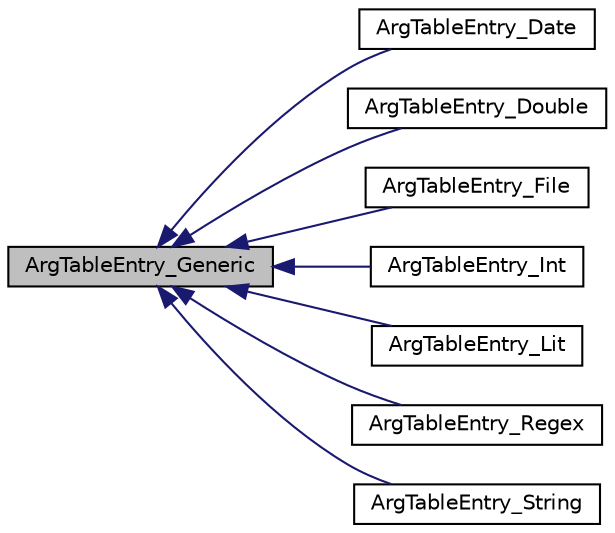 digraph "ArgTableEntry_Generic"
{
  edge [fontname="Helvetica",fontsize="10",labelfontname="Helvetica",labelfontsize="10"];
  node [fontname="Helvetica",fontsize="10",shape=record];
  rankdir="LR";
  Node0 [label="ArgTableEntry_Generic",height=0.2,width=0.4,color="black", fillcolor="grey75", style="filled", fontcolor="black"];
  Node0 -> Node1 [dir="back",color="midnightblue",fontsize="10",style="solid",fontname="Helvetica"];
  Node1 [label="ArgTableEntry_Date",height=0.2,width=0.4,color="black", fillcolor="white", style="filled",URL="$class_arg_table_entry___date.html"];
  Node0 -> Node2 [dir="back",color="midnightblue",fontsize="10",style="solid",fontname="Helvetica"];
  Node2 [label="ArgTableEntry_Double",height=0.2,width=0.4,color="black", fillcolor="white", style="filled",URL="$class_arg_table_entry___double.html"];
  Node0 -> Node3 [dir="back",color="midnightblue",fontsize="10",style="solid",fontname="Helvetica"];
  Node3 [label="ArgTableEntry_File",height=0.2,width=0.4,color="black", fillcolor="white", style="filled",URL="$class_arg_table_entry___file.html"];
  Node0 -> Node4 [dir="back",color="midnightblue",fontsize="10",style="solid",fontname="Helvetica"];
  Node4 [label="ArgTableEntry_Int",height=0.2,width=0.4,color="black", fillcolor="white", style="filled",URL="$class_arg_table_entry___int.html"];
  Node0 -> Node5 [dir="back",color="midnightblue",fontsize="10",style="solid",fontname="Helvetica"];
  Node5 [label="ArgTableEntry_Lit",height=0.2,width=0.4,color="black", fillcolor="white", style="filled",URL="$class_arg_table_entry___lit.html"];
  Node0 -> Node6 [dir="back",color="midnightblue",fontsize="10",style="solid",fontname="Helvetica"];
  Node6 [label="ArgTableEntry_Regex",height=0.2,width=0.4,color="black", fillcolor="white", style="filled",URL="$class_arg_table_entry___regex.html"];
  Node0 -> Node7 [dir="back",color="midnightblue",fontsize="10",style="solid",fontname="Helvetica"];
  Node7 [label="ArgTableEntry_String",height=0.2,width=0.4,color="black", fillcolor="white", style="filled",URL="$class_arg_table_entry___string.html"];
}

